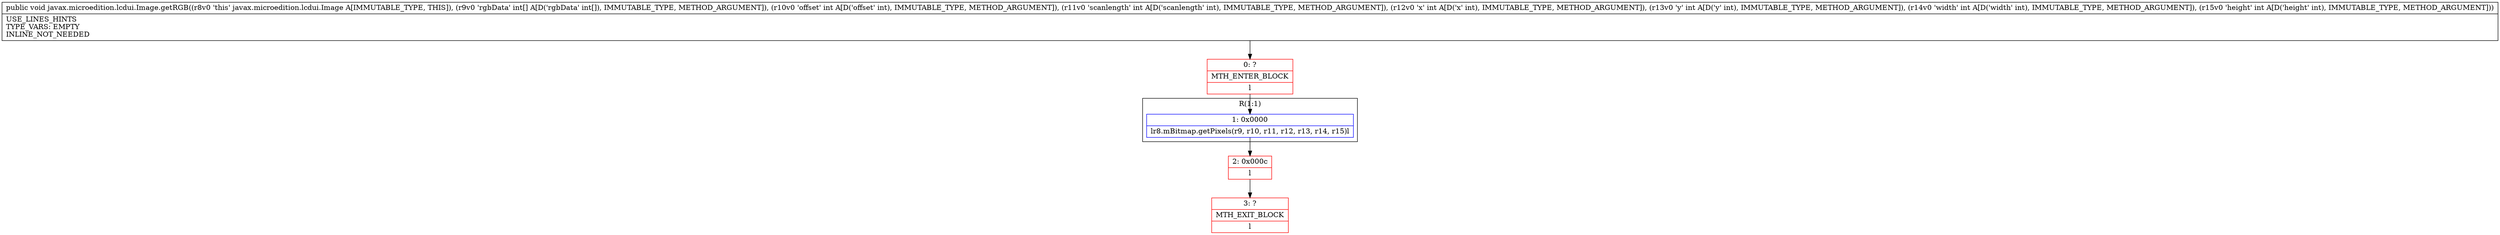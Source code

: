 digraph "CFG forjavax.microedition.lcdui.Image.getRGB([IIIIIII)V" {
subgraph cluster_Region_1390012310 {
label = "R(1:1)";
node [shape=record,color=blue];
Node_1 [shape=record,label="{1\:\ 0x0000|lr8.mBitmap.getPixels(r9, r10, r11, r12, r13, r14, r15)l}"];
}
Node_0 [shape=record,color=red,label="{0\:\ ?|MTH_ENTER_BLOCK\l|l}"];
Node_2 [shape=record,color=red,label="{2\:\ 0x000c|l}"];
Node_3 [shape=record,color=red,label="{3\:\ ?|MTH_EXIT_BLOCK\l|l}"];
MethodNode[shape=record,label="{public void javax.microedition.lcdui.Image.getRGB((r8v0 'this' javax.microedition.lcdui.Image A[IMMUTABLE_TYPE, THIS]), (r9v0 'rgbData' int[] A[D('rgbData' int[]), IMMUTABLE_TYPE, METHOD_ARGUMENT]), (r10v0 'offset' int A[D('offset' int), IMMUTABLE_TYPE, METHOD_ARGUMENT]), (r11v0 'scanlength' int A[D('scanlength' int), IMMUTABLE_TYPE, METHOD_ARGUMENT]), (r12v0 'x' int A[D('x' int), IMMUTABLE_TYPE, METHOD_ARGUMENT]), (r13v0 'y' int A[D('y' int), IMMUTABLE_TYPE, METHOD_ARGUMENT]), (r14v0 'width' int A[D('width' int), IMMUTABLE_TYPE, METHOD_ARGUMENT]), (r15v0 'height' int A[D('height' int), IMMUTABLE_TYPE, METHOD_ARGUMENT]))  | USE_LINES_HINTS\lTYPE_VARS: EMPTY\lINLINE_NOT_NEEDED\l}"];
MethodNode -> Node_0;
Node_1 -> Node_2;
Node_0 -> Node_1;
Node_2 -> Node_3;
}

